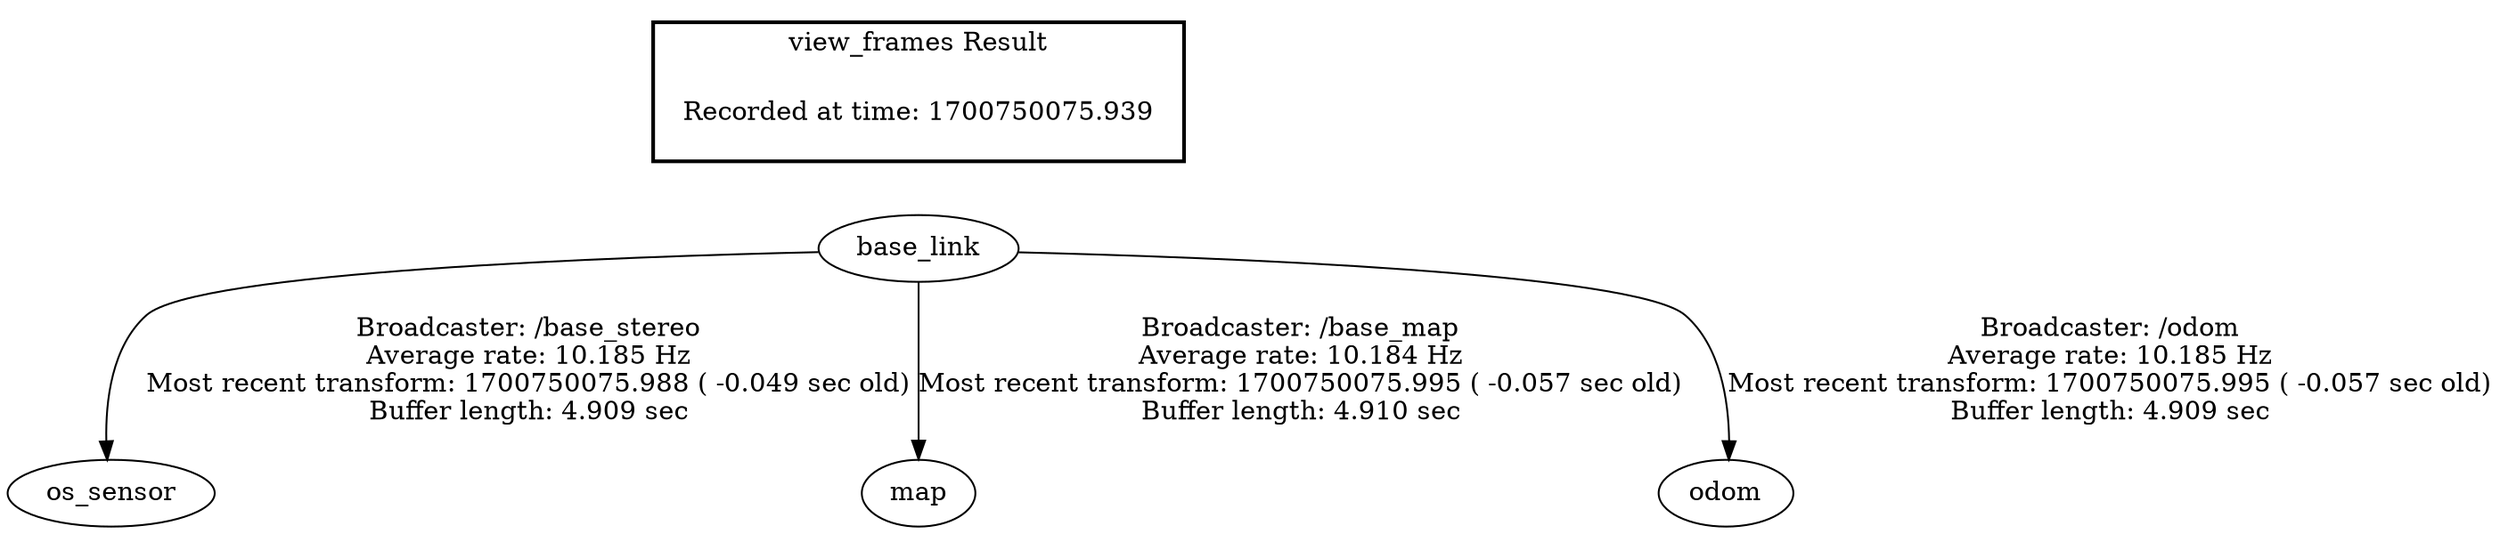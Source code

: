 digraph G {
"base_link" -> "os_sensor"[label="Broadcaster: /base_stereo\nAverage rate: 10.185 Hz\nMost recent transform: 1700750075.988 ( -0.049 sec old)\nBuffer length: 4.909 sec\n"];
"base_link" -> "map"[label="Broadcaster: /base_map\nAverage rate: 10.184 Hz\nMost recent transform: 1700750075.995 ( -0.057 sec old)\nBuffer length: 4.910 sec\n"];
"base_link" -> "odom"[label="Broadcaster: /odom\nAverage rate: 10.185 Hz\nMost recent transform: 1700750075.995 ( -0.057 sec old)\nBuffer length: 4.909 sec\n"];
edge [style=invis];
 subgraph cluster_legend { style=bold; color=black; label ="view_frames Result";
"Recorded at time: 1700750075.939"[ shape=plaintext ] ;
 }->"base_link";
}